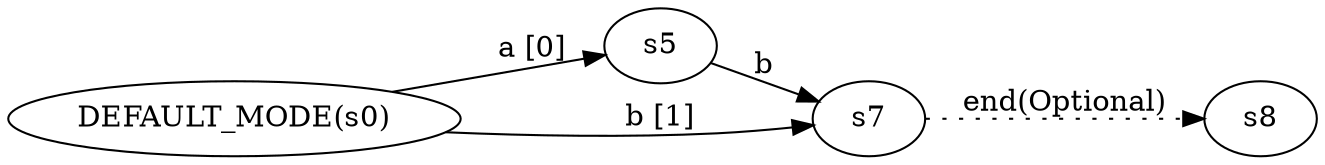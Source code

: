 digraph ATN {
  rankdir=LR;

  "DEFAULT_MODE(s0)" -> s5 [label="a [0]"]
  s5 -> s7 [label=b]
  s7 -> s8 [label="end(Optional)", style=dotted]
  "DEFAULT_MODE(s0)" -> s7 [label="b [1]"]
}